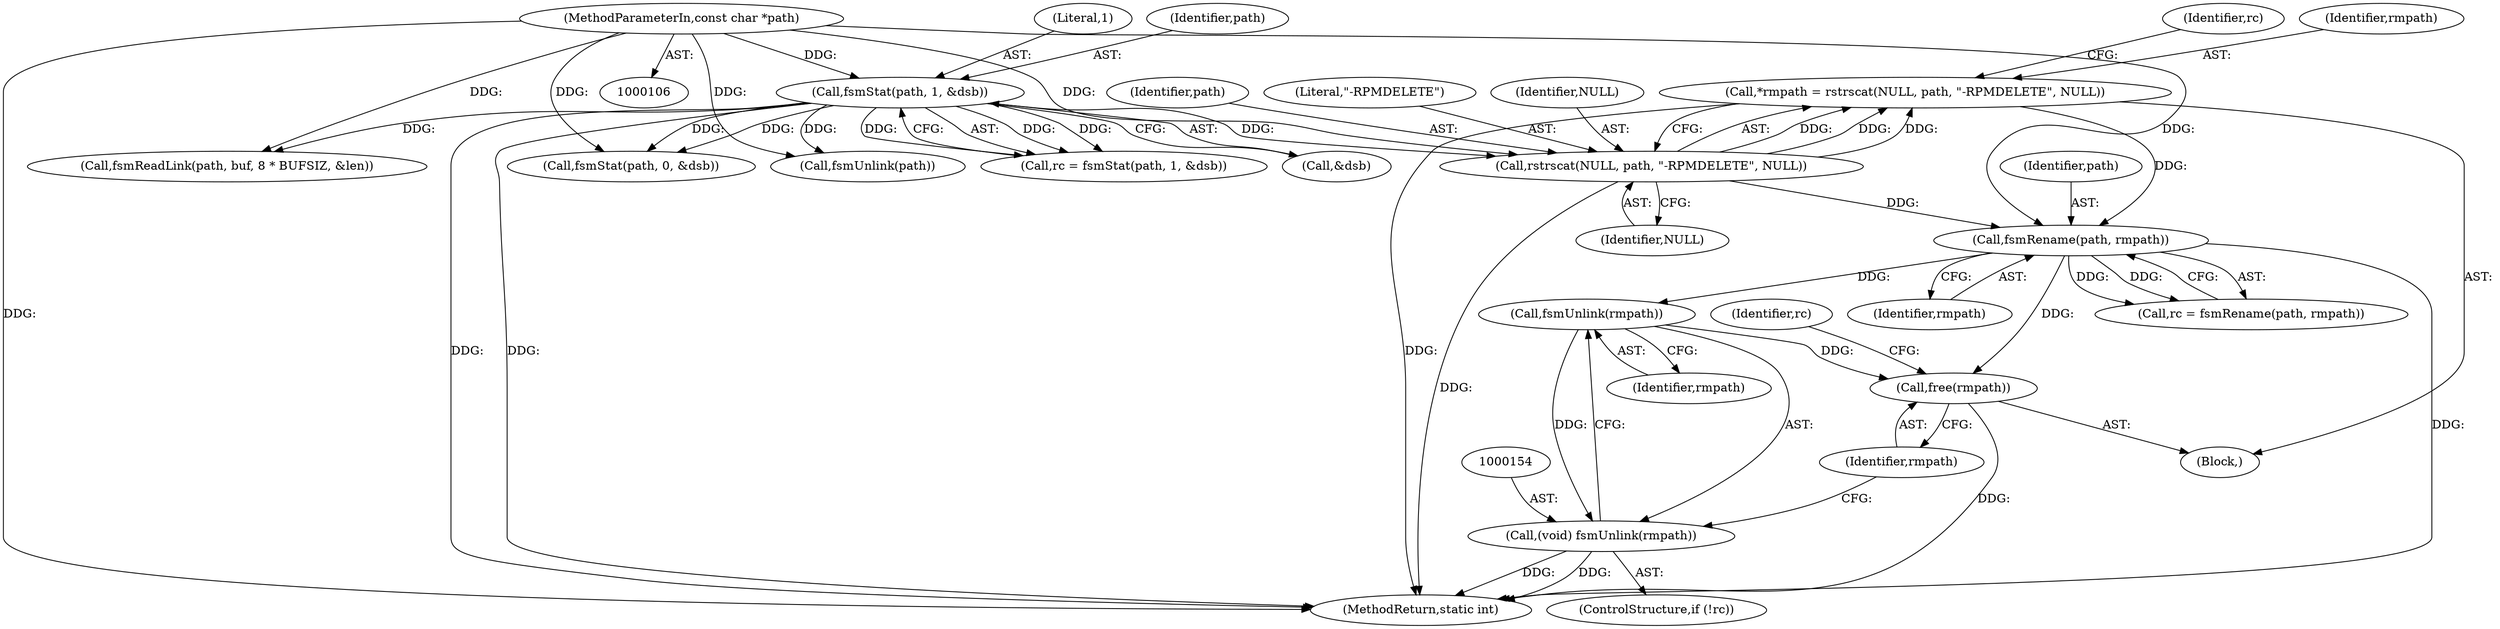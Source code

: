 digraph "0_rpm_f2d3be2a8741234faaa96f5fd05fdfdc75779a79@pointer" {
"1000155" [label="(Call,fsmUnlink(rmpath))"];
"1000147" [label="(Call,fsmRename(path, rmpath))"];
"1000140" [label="(Call,rstrscat(NULL, path, \"-RPMDELETE\", NULL))"];
"1000124" [label="(Call,fsmStat(path, 1, &dsb))"];
"1000107" [label="(MethodParameterIn,const char *path)"];
"1000138" [label="(Call,*rmpath = rstrscat(NULL, path, \"-RPMDELETE\", NULL))"];
"1000153" [label="(Call,(void) fsmUnlink(rmpath))"];
"1000161" [label="(Call,free(rmpath))"];
"1000147" [label="(Call,fsmRename(path, rmpath))"];
"1000136" [label="(Block,)"];
"1000155" [label="(Call,fsmUnlink(rmpath))"];
"1000142" [label="(Identifier,path)"];
"1000127" [label="(Call,&dsb)"];
"1000334" [label="(MethodReturn,static int)"];
"1000145" [label="(Call,rc = fsmRename(path, rmpath))"];
"1000161" [label="(Call,free(rmpath))"];
"1000149" [label="(Identifier,rmpath)"];
"1000126" [label="(Literal,1)"];
"1000138" [label="(Call,*rmpath = rstrscat(NULL, path, \"-RPMDELETE\", NULL))"];
"1000148" [label="(Identifier,path)"];
"1000143" [label="(Literal,\"-RPMDELETE\")"];
"1000162" [label="(Identifier,rmpath)"];
"1000194" [label="(Call,fsmStat(path, 0, &dsb))"];
"1000125" [label="(Identifier,path)"];
"1000153" [label="(Call,(void) fsmUnlink(rmpath))"];
"1000144" [label="(Identifier,NULL)"];
"1000245" [label="(Call,fsmReadLink(path, buf, 8 * BUFSIZ, &len))"];
"1000150" [label="(ControlStructure,if (!rc))"];
"1000139" [label="(Identifier,rmpath)"];
"1000165" [label="(Identifier,rc)"];
"1000146" [label="(Identifier,rc)"];
"1000124" [label="(Call,fsmStat(path, 1, &dsb))"];
"1000107" [label="(MethodParameterIn,const char *path)"];
"1000122" [label="(Call,rc = fsmStat(path, 1, &dsb))"];
"1000140" [label="(Call,rstrscat(NULL, path, \"-RPMDELETE\", NULL))"];
"1000320" [label="(Call,fsmUnlink(path))"];
"1000156" [label="(Identifier,rmpath)"];
"1000141" [label="(Identifier,NULL)"];
"1000155" -> "1000153"  [label="AST: "];
"1000155" -> "1000156"  [label="CFG: "];
"1000156" -> "1000155"  [label="AST: "];
"1000153" -> "1000155"  [label="CFG: "];
"1000155" -> "1000153"  [label="DDG: "];
"1000147" -> "1000155"  [label="DDG: "];
"1000155" -> "1000161"  [label="DDG: "];
"1000147" -> "1000145"  [label="AST: "];
"1000147" -> "1000149"  [label="CFG: "];
"1000148" -> "1000147"  [label="AST: "];
"1000149" -> "1000147"  [label="AST: "];
"1000145" -> "1000147"  [label="CFG: "];
"1000147" -> "1000334"  [label="DDG: "];
"1000147" -> "1000145"  [label="DDG: "];
"1000147" -> "1000145"  [label="DDG: "];
"1000140" -> "1000147"  [label="DDG: "];
"1000107" -> "1000147"  [label="DDG: "];
"1000138" -> "1000147"  [label="DDG: "];
"1000147" -> "1000161"  [label="DDG: "];
"1000140" -> "1000138"  [label="AST: "];
"1000140" -> "1000144"  [label="CFG: "];
"1000141" -> "1000140"  [label="AST: "];
"1000142" -> "1000140"  [label="AST: "];
"1000143" -> "1000140"  [label="AST: "];
"1000144" -> "1000140"  [label="AST: "];
"1000138" -> "1000140"  [label="CFG: "];
"1000140" -> "1000334"  [label="DDG: "];
"1000140" -> "1000138"  [label="DDG: "];
"1000140" -> "1000138"  [label="DDG: "];
"1000140" -> "1000138"  [label="DDG: "];
"1000124" -> "1000140"  [label="DDG: "];
"1000107" -> "1000140"  [label="DDG: "];
"1000124" -> "1000122"  [label="AST: "];
"1000124" -> "1000127"  [label="CFG: "];
"1000125" -> "1000124"  [label="AST: "];
"1000126" -> "1000124"  [label="AST: "];
"1000127" -> "1000124"  [label="AST: "];
"1000122" -> "1000124"  [label="CFG: "];
"1000124" -> "1000334"  [label="DDG: "];
"1000124" -> "1000334"  [label="DDG: "];
"1000124" -> "1000122"  [label="DDG: "];
"1000124" -> "1000122"  [label="DDG: "];
"1000124" -> "1000122"  [label="DDG: "];
"1000107" -> "1000124"  [label="DDG: "];
"1000124" -> "1000194"  [label="DDG: "];
"1000124" -> "1000194"  [label="DDG: "];
"1000124" -> "1000245"  [label="DDG: "];
"1000124" -> "1000320"  [label="DDG: "];
"1000107" -> "1000106"  [label="AST: "];
"1000107" -> "1000334"  [label="DDG: "];
"1000107" -> "1000194"  [label="DDG: "];
"1000107" -> "1000245"  [label="DDG: "];
"1000107" -> "1000320"  [label="DDG: "];
"1000138" -> "1000136"  [label="AST: "];
"1000139" -> "1000138"  [label="AST: "];
"1000146" -> "1000138"  [label="CFG: "];
"1000138" -> "1000334"  [label="DDG: "];
"1000153" -> "1000150"  [label="AST: "];
"1000154" -> "1000153"  [label="AST: "];
"1000162" -> "1000153"  [label="CFG: "];
"1000153" -> "1000334"  [label="DDG: "];
"1000153" -> "1000334"  [label="DDG: "];
"1000161" -> "1000136"  [label="AST: "];
"1000161" -> "1000162"  [label="CFG: "];
"1000162" -> "1000161"  [label="AST: "];
"1000165" -> "1000161"  [label="CFG: "];
"1000161" -> "1000334"  [label="DDG: "];
}
